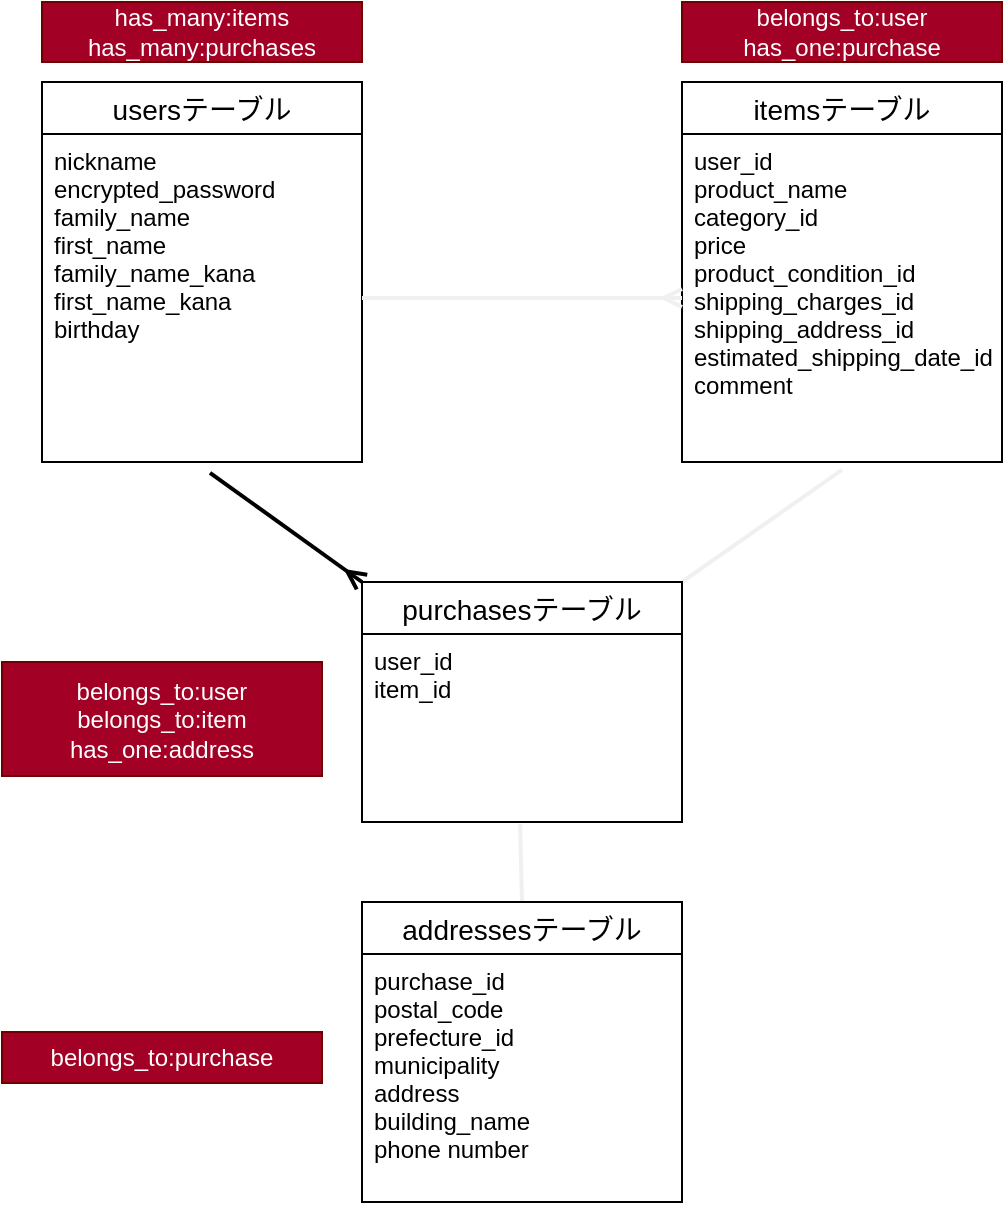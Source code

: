 <mxfile version="13.6.5">
    <diagram id="uWBIihCISMuVNVTw30i6" name="ページ1">
        <mxGraphModel dx="811" dy="747" grid="1" gridSize="10" guides="1" tooltips="1" connect="1" arrows="1" fold="1" page="1" pageScale="1" pageWidth="827" pageHeight="1169" math="0" shadow="0">
            <root>
                <mxCell id="0"/>
                <mxCell id="1" parent="0"/>
                <mxCell id="34" style="edgeStyle=none;rounded=0;orthogonalLoop=1;jettySize=auto;html=1;entryX=0.5;entryY=0;entryDx=0;entryDy=0;endArrow=none;endFill=0;strokeColor=#f0f0f0;strokeWidth=2;exitX=0.494;exitY=1.011;exitDx=0;exitDy=0;exitPerimeter=0;" edge="1" parent="1" source="3" target="15">
                    <mxGeometry relative="1" as="geometry">
                        <mxPoint x="350" y="443" as="sourcePoint"/>
                    </mxGeometry>
                </mxCell>
                <mxCell id="41" style="edgeStyle=none;rounded=0;orthogonalLoop=1;jettySize=auto;html=1;exitX=1;exitY=0;exitDx=0;exitDy=0;entryX=0.5;entryY=1.024;entryDx=0;entryDy=0;entryPerimeter=0;endArrow=none;endFill=0;strokeColor=#f0f0f0;strokeWidth=2;" edge="1" parent="1" source="2" target="20">
                    <mxGeometry relative="1" as="geometry"/>
                </mxCell>
                <mxCell id="32" style="edgeStyle=none;rounded=0;orthogonalLoop=1;jettySize=auto;html=1;exitX=0.525;exitY=1.033;exitDx=0;exitDy=0;entryX=0;entryY=0;entryDx=0;entryDy=0;endArrow=ERmany;endFill=0;exitPerimeter=0;strokeWidth=2;" edge="1" parent="1" source="11" target="2">
                    <mxGeometry relative="1" as="geometry">
                        <mxPoint x="202.08" y="172.992" as="sourcePoint"/>
                    </mxGeometry>
                </mxCell>
                <mxCell id="36" value="has_many:items&lt;br&gt;has_many:purchases" style="whiteSpace=wrap;html=1;align=center;fillColor=#a20025;strokeColor=#6F0000;fontColor=#ffffff;" vertex="1" parent="1">
                    <mxGeometry x="120" y="10" width="160" height="30" as="geometry"/>
                </mxCell>
                <mxCell id="37" value="belongs_to:user&lt;br&gt;has_one:purchase" style="whiteSpace=wrap;html=1;align=center;fillColor=#a20025;strokeColor=#6F0000;fontColor=#ffffff;" vertex="1" parent="1">
                    <mxGeometry x="440" y="10" width="160" height="30" as="geometry"/>
                </mxCell>
                <mxCell id="38" value="belongs_to:user&lt;br&gt;belongs_to:item&lt;br&gt;has_one:address" style="whiteSpace=wrap;html=1;align=center;fillColor=#a20025;strokeColor=#6F0000;fontColor=#ffffff;" vertex="1" parent="1">
                    <mxGeometry x="100" y="340" width="160" height="57" as="geometry"/>
                </mxCell>
                <mxCell id="39" value="belongs_to:purchase" style="whiteSpace=wrap;html=1;align=center;fillColor=#a20025;strokeColor=#6F0000;fontColor=#ffffff;" vertex="1" parent="1">
                    <mxGeometry x="100" y="525" width="160" height="25.5" as="geometry"/>
                </mxCell>
                <mxCell id="10" value="usersテーブル" style="swimlane;fontStyle=0;childLayout=stackLayout;horizontal=1;startSize=26;horizontalStack=0;resizeParent=1;resizeParentMax=0;resizeLast=0;collapsible=1;marginBottom=0;align=center;fontSize=14;" vertex="1" parent="1">
                    <mxGeometry x="120" y="50" width="160" height="190" as="geometry"/>
                </mxCell>
                <mxCell id="11" value="nickname&#10;encrypted_password&#10;family_name&#10;first_name&#10;family_name_kana&#10;first_name_kana&#10;birthday&#10;" style="text;strokeColor=none;fillColor=none;spacingLeft=4;spacingRight=4;overflow=hidden;rotatable=0;points=[[0,0.5],[1,0.5]];portConstraint=eastwest;fontSize=12;" vertex="1" parent="10">
                    <mxGeometry y="26" width="160" height="164" as="geometry"/>
                </mxCell>
                <mxCell id="19" value="itemsテーブル" style="swimlane;fontStyle=0;childLayout=stackLayout;horizontal=1;startSize=26;horizontalStack=0;resizeParent=1;resizeParentMax=0;resizeLast=0;collapsible=1;marginBottom=0;align=center;fontSize=14;" vertex="1" parent="1">
                    <mxGeometry x="440" y="50" width="160" height="190" as="geometry"/>
                </mxCell>
                <mxCell id="20" value="user_id&#10;product_name&#10;category_id&#10;price&#10;product_condition_id&#10;shipping_charges_id&#10;shipping_address_id&#10;estimated_shipping_date_id&#10;comment" style="text;strokeColor=none;fillColor=none;spacingLeft=4;spacingRight=4;overflow=hidden;rotatable=0;points=[[0,0.5],[1,0.5]];portConstraint=eastwest;fontSize=12;" vertex="1" parent="19">
                    <mxGeometry y="26" width="160" height="164" as="geometry"/>
                </mxCell>
                <mxCell id="40" style="edgeStyle=none;rounded=0;orthogonalLoop=1;jettySize=auto;html=1;exitX=1;exitY=0.5;exitDx=0;exitDy=0;entryX=0;entryY=0.5;entryDx=0;entryDy=0;endArrow=ERmany;endFill=0;strokeColor=#f0f0f0;strokeWidth=2;" edge="1" parent="1" source="11" target="20">
                    <mxGeometry relative="1" as="geometry"/>
                </mxCell>
                <mxCell id="2" value="purchasesテーブル" style="swimlane;fontStyle=0;childLayout=stackLayout;horizontal=1;startSize=26;horizontalStack=0;resizeParent=1;resizeParentMax=0;resizeLast=0;collapsible=1;marginBottom=0;align=center;fontSize=14;" vertex="1" parent="1">
                    <mxGeometry x="280" y="300" width="160" height="120" as="geometry"/>
                </mxCell>
                <mxCell id="3" value="user_id&#10;item_id" style="text;strokeColor=none;fillColor=none;spacingLeft=4;spacingRight=4;overflow=hidden;rotatable=0;points=[[0,0.5],[1,0.5]];portConstraint=eastwest;fontSize=12;" vertex="1" parent="2">
                    <mxGeometry y="26" width="160" height="94" as="geometry"/>
                </mxCell>
                <mxCell id="15" value="addressesテーブル" style="swimlane;fontStyle=0;childLayout=stackLayout;horizontal=1;startSize=26;horizontalStack=0;resizeParent=1;resizeParentMax=0;resizeLast=0;collapsible=1;marginBottom=0;align=center;fontSize=14;" vertex="1" parent="1">
                    <mxGeometry x="280" y="460" width="160" height="150" as="geometry"/>
                </mxCell>
                <mxCell id="16" value="purchase_id&#10;postal_code&#10;prefecture_id&#10;municipality&#10;address&#10;building_name&#10;phone number" style="text;strokeColor=none;fillColor=none;spacingLeft=4;spacingRight=4;overflow=hidden;rotatable=0;points=[[0,0.5],[1,0.5]];portConstraint=eastwest;fontSize=12;" vertex="1" parent="15">
                    <mxGeometry y="26" width="160" height="124" as="geometry"/>
                </mxCell>
            </root>
        </mxGraphModel>
    </diagram>
</mxfile>